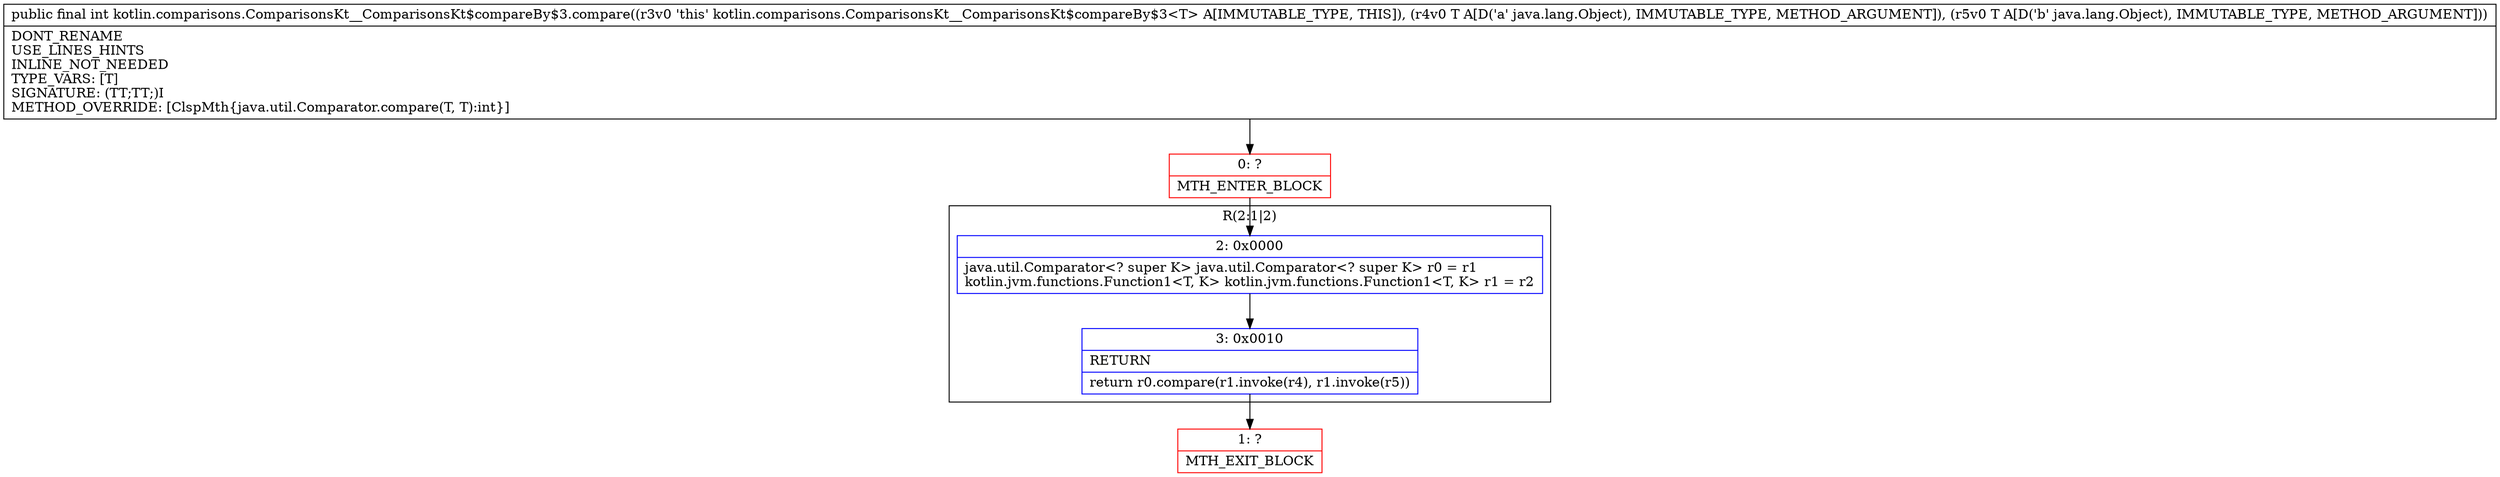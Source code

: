 digraph "CFG forkotlin.comparisons.ComparisonsKt__ComparisonsKt$compareBy$3.compare(Ljava\/lang\/Object;Ljava\/lang\/Object;)I" {
subgraph cluster_Region_1152554690 {
label = "R(2:1|2)";
node [shape=record,color=blue];
Node_2 [shape=record,label="{2\:\ 0x0000|java.util.Comparator\<? super K\> java.util.Comparator\<? super K\> r0 = r1\lkotlin.jvm.functions.Function1\<T, K\> kotlin.jvm.functions.Function1\<T, K\> r1 = r2\l}"];
Node_3 [shape=record,label="{3\:\ 0x0010|RETURN\l|return r0.compare(r1.invoke(r4), r1.invoke(r5))\l}"];
}
Node_0 [shape=record,color=red,label="{0\:\ ?|MTH_ENTER_BLOCK\l}"];
Node_1 [shape=record,color=red,label="{1\:\ ?|MTH_EXIT_BLOCK\l}"];
MethodNode[shape=record,label="{public final int kotlin.comparisons.ComparisonsKt__ComparisonsKt$compareBy$3.compare((r3v0 'this' kotlin.comparisons.ComparisonsKt__ComparisonsKt$compareBy$3\<T\> A[IMMUTABLE_TYPE, THIS]), (r4v0 T A[D('a' java.lang.Object), IMMUTABLE_TYPE, METHOD_ARGUMENT]), (r5v0 T A[D('b' java.lang.Object), IMMUTABLE_TYPE, METHOD_ARGUMENT]))  | DONT_RENAME\lUSE_LINES_HINTS\lINLINE_NOT_NEEDED\lTYPE_VARS: [T]\lSIGNATURE: (TT;TT;)I\lMETHOD_OVERRIDE: [ClspMth\{java.util.Comparator.compare(T, T):int\}]\l}"];
MethodNode -> Node_0;Node_2 -> Node_3;
Node_3 -> Node_1;
Node_0 -> Node_2;
}

